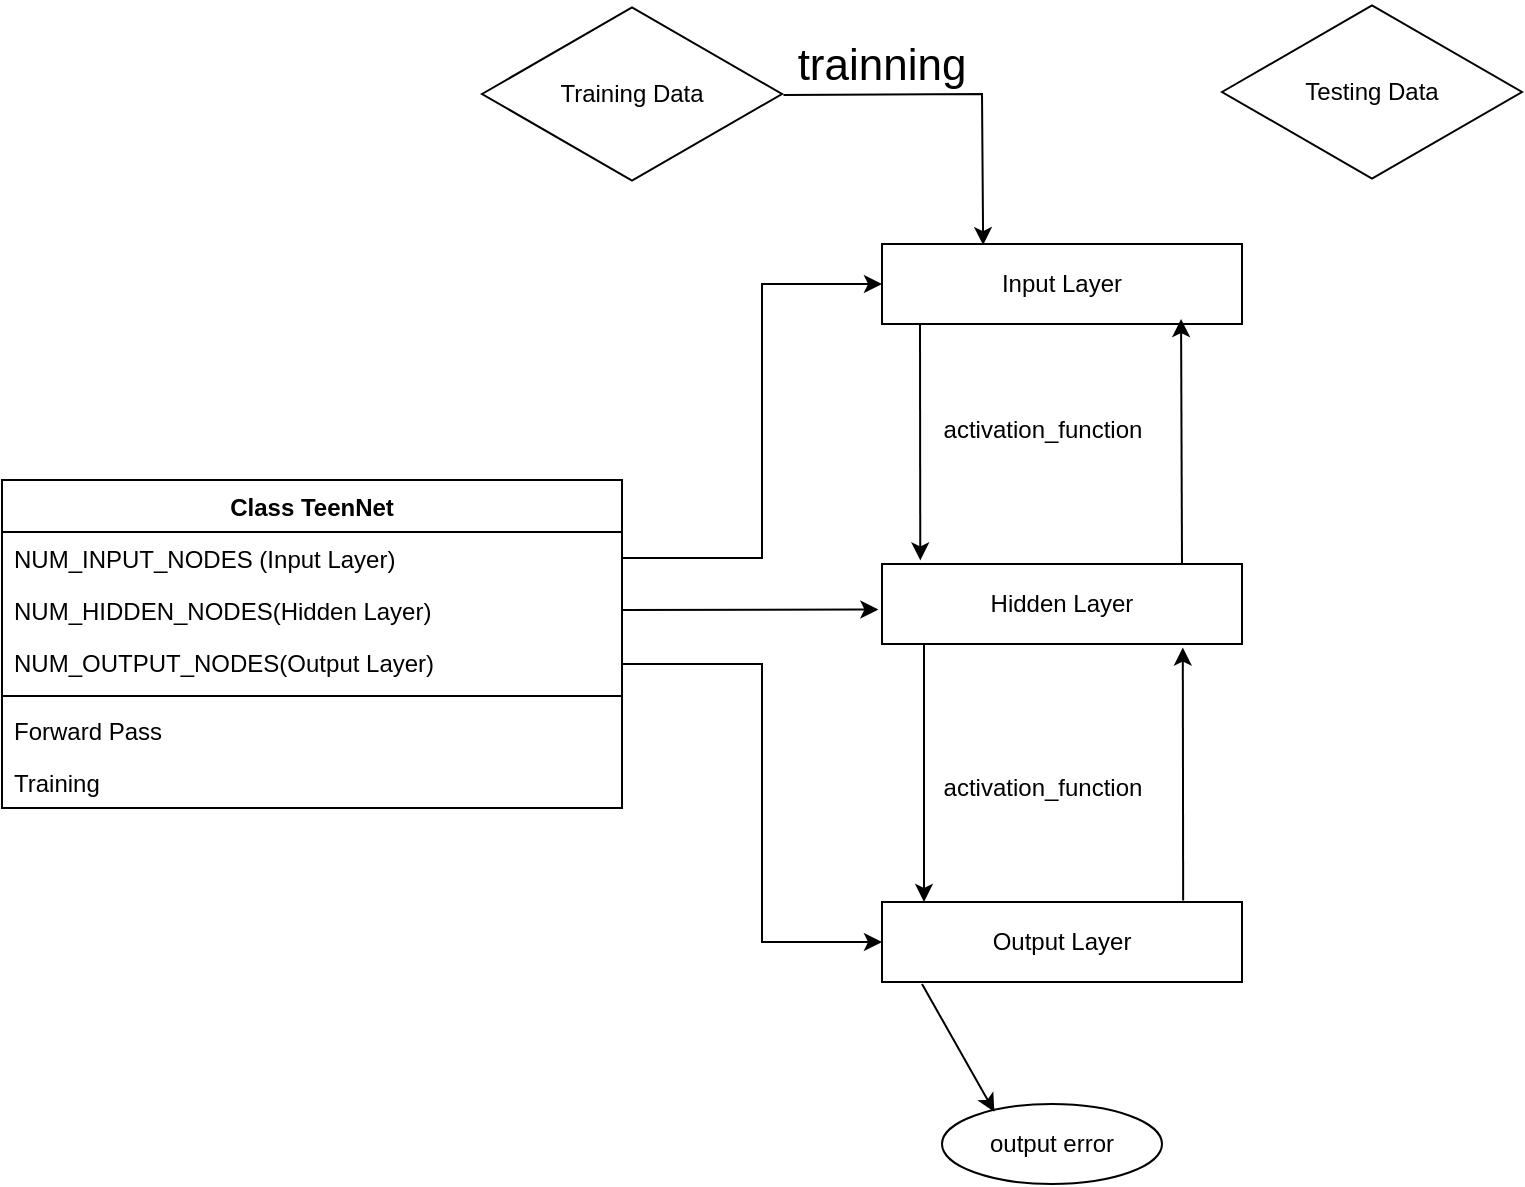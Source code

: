 <mxfile version="22.0.1" type="github">
  <diagram name="Page-1" id="7EuJXuISSeaP34mxk2dR">
    <mxGraphModel dx="1062" dy="609" grid="1" gridSize="10" guides="1" tooltips="1" connect="1" arrows="1" fold="1" page="1" pageScale="1" pageWidth="850" pageHeight="1100" math="0" shadow="0">
      <root>
        <mxCell id="0" />
        <mxCell id="1" parent="0" />
        <mxCell id="03lQB2pr6-yRZ98Ccv8T-5" value="Class TeenNet" style="swimlane;fontStyle=1;align=center;verticalAlign=top;childLayout=stackLayout;horizontal=1;startSize=26;horizontalStack=0;resizeParent=1;resizeParentMax=0;resizeLast=0;collapsible=1;marginBottom=0;whiteSpace=wrap;html=1;" parent="1" vertex="1">
          <mxGeometry x="100" y="418" width="310" height="164" as="geometry" />
        </mxCell>
        <mxCell id="03lQB2pr6-yRZ98Ccv8T-6" value="NUM_INPUT_NODES (Input Layer)&lt;br&gt;" style="text;strokeColor=none;fillColor=none;align=left;verticalAlign=top;spacingLeft=4;spacingRight=4;overflow=hidden;rotatable=0;points=[[0,0.5],[1,0.5]];portConstraint=eastwest;whiteSpace=wrap;html=1;" parent="03lQB2pr6-yRZ98Ccv8T-5" vertex="1">
          <mxGeometry y="26" width="310" height="26" as="geometry" />
        </mxCell>
        <mxCell id="03lQB2pr6-yRZ98Ccv8T-9" value="NUM_HIDDEN_NODES(Hidden Layer)" style="text;strokeColor=none;fillColor=none;align=left;verticalAlign=top;spacingLeft=4;spacingRight=4;overflow=hidden;rotatable=0;points=[[0,0.5],[1,0.5]];portConstraint=eastwest;whiteSpace=wrap;html=1;" parent="03lQB2pr6-yRZ98Ccv8T-5" vertex="1">
          <mxGeometry y="52" width="310" height="26" as="geometry" />
        </mxCell>
        <mxCell id="03lQB2pr6-yRZ98Ccv8T-10" value="NUM_OUTPUT_NODES(Output Layer)" style="text;strokeColor=none;fillColor=none;align=left;verticalAlign=top;spacingLeft=4;spacingRight=4;overflow=hidden;rotatable=0;points=[[0,0.5],[1,0.5]];portConstraint=eastwest;whiteSpace=wrap;html=1;" parent="03lQB2pr6-yRZ98Ccv8T-5" vertex="1">
          <mxGeometry y="78" width="310" height="26" as="geometry" />
        </mxCell>
        <mxCell id="03lQB2pr6-yRZ98Ccv8T-7" value="" style="line;strokeWidth=1;fillColor=none;align=left;verticalAlign=middle;spacingTop=-1;spacingLeft=3;spacingRight=3;rotatable=0;labelPosition=right;points=[];portConstraint=eastwest;strokeColor=inherit;" parent="03lQB2pr6-yRZ98Ccv8T-5" vertex="1">
          <mxGeometry y="104" width="310" height="8" as="geometry" />
        </mxCell>
        <mxCell id="03lQB2pr6-yRZ98Ccv8T-8" value="Forward Pass" style="text;strokeColor=none;fillColor=none;align=left;verticalAlign=top;spacingLeft=4;spacingRight=4;overflow=hidden;rotatable=0;points=[[0,0.5],[1,0.5]];portConstraint=eastwest;whiteSpace=wrap;html=1;" parent="03lQB2pr6-yRZ98Ccv8T-5" vertex="1">
          <mxGeometry y="112" width="310" height="26" as="geometry" />
        </mxCell>
        <mxCell id="03lQB2pr6-yRZ98Ccv8T-11" value="Training" style="text;strokeColor=none;fillColor=none;align=left;verticalAlign=top;spacingLeft=4;spacingRight=4;overflow=hidden;rotatable=0;points=[[0,0.5],[1,0.5]];portConstraint=eastwest;whiteSpace=wrap;html=1;" parent="03lQB2pr6-yRZ98Ccv8T-5" vertex="1">
          <mxGeometry y="138" width="310" height="26" as="geometry" />
        </mxCell>
        <mxCell id="EQpcTwAQ7In7W75dAtEa-1" value="Input Layer" style="rounded=0;whiteSpace=wrap;html=1;" vertex="1" parent="1">
          <mxGeometry x="540" y="300" width="180" height="40" as="geometry" />
        </mxCell>
        <mxCell id="EQpcTwAQ7In7W75dAtEa-2" value="Output Layer" style="rounded=0;whiteSpace=wrap;html=1;" vertex="1" parent="1">
          <mxGeometry x="540" y="629" width="180" height="40" as="geometry" />
        </mxCell>
        <mxCell id="EQpcTwAQ7In7W75dAtEa-3" value="Hidden Layer" style="rounded=0;whiteSpace=wrap;html=1;" vertex="1" parent="1">
          <mxGeometry x="540" y="460" width="180" height="40" as="geometry" />
        </mxCell>
        <mxCell id="EQpcTwAQ7In7W75dAtEa-5" value="Training Data" style="html=1;whiteSpace=wrap;aspect=fixed;shape=isoRectangle;" vertex="1" parent="1">
          <mxGeometry x="340" y="180" width="150" height="90" as="geometry" />
        </mxCell>
        <mxCell id="EQpcTwAQ7In7W75dAtEa-6" value="" style="endArrow=classic;html=1;rounded=0;exitX=1;exitY=0.5;exitDx=0;exitDy=0;entryX=0;entryY=0.5;entryDx=0;entryDy=0;" edge="1" parent="1" source="03lQB2pr6-yRZ98Ccv8T-6" target="EQpcTwAQ7In7W75dAtEa-1">
          <mxGeometry width="50" height="50" relative="1" as="geometry">
            <mxPoint x="450" y="400" as="sourcePoint" />
            <mxPoint x="500" y="350" as="targetPoint" />
            <Array as="points">
              <mxPoint x="480" y="457" />
              <mxPoint x="480" y="320" />
            </Array>
          </mxGeometry>
        </mxCell>
        <mxCell id="EQpcTwAQ7In7W75dAtEa-7" value="" style="endArrow=classic;html=1;rounded=0;exitX=1;exitY=0.5;exitDx=0;exitDy=0;entryX=-0.01;entryY=0.569;entryDx=0;entryDy=0;entryPerimeter=0;" edge="1" parent="1" source="03lQB2pr6-yRZ98Ccv8T-9" target="EQpcTwAQ7In7W75dAtEa-3">
          <mxGeometry width="50" height="50" relative="1" as="geometry">
            <mxPoint x="430" y="470" as="sourcePoint" />
            <mxPoint x="510" y="500" as="targetPoint" />
          </mxGeometry>
        </mxCell>
        <mxCell id="EQpcTwAQ7In7W75dAtEa-8" value="" style="endArrow=classic;html=1;rounded=0;entryX=0;entryY=0.5;entryDx=0;entryDy=0;" edge="1" parent="1" target="EQpcTwAQ7In7W75dAtEa-2">
          <mxGeometry width="50" height="50" relative="1" as="geometry">
            <mxPoint x="410" y="510" as="sourcePoint" />
            <mxPoint x="480" y="420" as="targetPoint" />
            <Array as="points">
              <mxPoint x="480" y="510" />
              <mxPoint x="480" y="649" />
            </Array>
          </mxGeometry>
        </mxCell>
        <mxCell id="EQpcTwAQ7In7W75dAtEa-9" value="" style="endArrow=classic;html=1;rounded=0;exitX=1.005;exitY=0.506;exitDx=0;exitDy=0;exitPerimeter=0;entryX=0.281;entryY=0.014;entryDx=0;entryDy=0;entryPerimeter=0;" edge="1" parent="1" source="EQpcTwAQ7In7W75dAtEa-5" target="EQpcTwAQ7In7W75dAtEa-1">
          <mxGeometry width="50" height="50" relative="1" as="geometry">
            <mxPoint x="520" y="230" as="sourcePoint" />
            <mxPoint x="600" y="223" as="targetPoint" />
            <Array as="points">
              <mxPoint x="590" y="225" />
            </Array>
          </mxGeometry>
        </mxCell>
        <mxCell id="EQpcTwAQ7In7W75dAtEa-10" value="&lt;font style=&quot;font-size: 22px;&quot;&gt;trainning&lt;/font&gt;" style="text;html=1;strokeColor=none;fillColor=none;align=center;verticalAlign=middle;whiteSpace=wrap;rounded=0;" vertex="1" parent="1">
          <mxGeometry x="510" y="196" width="60" height="30" as="geometry" />
        </mxCell>
        <mxCell id="EQpcTwAQ7In7W75dAtEa-11" value="" style="endArrow=classic;html=1;rounded=0;entryX=0.274;entryY=-0.045;entryDx=0;entryDy=0;entryPerimeter=0;" edge="1" parent="1">
          <mxGeometry width="50" height="50" relative="1" as="geometry">
            <mxPoint x="559" y="340" as="sourcePoint" />
            <mxPoint x="559.14" y="458.2" as="targetPoint" />
          </mxGeometry>
        </mxCell>
        <mxCell id="EQpcTwAQ7In7W75dAtEa-12" value="" style="endArrow=classic;html=1;rounded=0;entryX=0.723;entryY=0.938;entryDx=0;entryDy=0;entryPerimeter=0;" edge="1" parent="1">
          <mxGeometry width="50" height="50" relative="1" as="geometry">
            <mxPoint x="690" y="460" as="sourcePoint" />
            <mxPoint x="689.53" y="337.52" as="targetPoint" />
          </mxGeometry>
        </mxCell>
        <mxCell id="EQpcTwAQ7In7W75dAtEa-13" value="" style="endArrow=classic;html=1;rounded=0;entryX=0.25;entryY=0;entryDx=0;entryDy=0;exitX=0.25;exitY=1;exitDx=0;exitDy=0;" edge="1" parent="1">
          <mxGeometry width="50" height="50" relative="1" as="geometry">
            <mxPoint x="561" y="500" as="sourcePoint" />
            <mxPoint x="561" y="629" as="targetPoint" />
          </mxGeometry>
        </mxCell>
        <mxCell id="EQpcTwAQ7In7W75dAtEa-14" value="" style="endArrow=classic;html=1;rounded=0;entryX=0.73;entryY=1.044;entryDx=0;entryDy=0;entryPerimeter=0;exitX=0.731;exitY=-0.019;exitDx=0;exitDy=0;exitPerimeter=0;" edge="1" parent="1">
          <mxGeometry width="50" height="50" relative="1" as="geometry">
            <mxPoint x="690.58" y="628.24" as="sourcePoint" />
            <mxPoint x="690.4" y="501.76" as="targetPoint" />
          </mxGeometry>
        </mxCell>
        <mxCell id="EQpcTwAQ7In7W75dAtEa-15" value="Testing Data" style="html=1;whiteSpace=wrap;aspect=fixed;shape=isoRectangle;" vertex="1" parent="1">
          <mxGeometry x="710" y="179" width="150" height="90" as="geometry" />
        </mxCell>
        <mxCell id="EQpcTwAQ7In7W75dAtEa-16" value="activation_function" style="text;html=1;align=center;verticalAlign=middle;resizable=0;points=[];autosize=1;strokeColor=none;fillColor=none;" vertex="1" parent="1">
          <mxGeometry x="560" y="378" width="120" height="30" as="geometry" />
        </mxCell>
        <mxCell id="EQpcTwAQ7In7W75dAtEa-17" value="activation_function" style="text;html=1;align=center;verticalAlign=middle;resizable=0;points=[];autosize=1;strokeColor=none;fillColor=none;" vertex="1" parent="1">
          <mxGeometry x="560" y="557" width="120" height="30" as="geometry" />
        </mxCell>
        <mxCell id="EQpcTwAQ7In7W75dAtEa-18" value="output error" style="ellipse;whiteSpace=wrap;html=1;" vertex="1" parent="1">
          <mxGeometry x="570" y="730" width="110" height="40" as="geometry" />
        </mxCell>
        <mxCell id="EQpcTwAQ7In7W75dAtEa-19" value="" style="endArrow=classic;html=1;rounded=0;entryX=0.238;entryY=0.097;entryDx=0;entryDy=0;entryPerimeter=0;" edge="1" parent="1" target="EQpcTwAQ7In7W75dAtEa-18">
          <mxGeometry width="50" height="50" relative="1" as="geometry">
            <mxPoint x="560" y="670" as="sourcePoint" />
            <mxPoint x="550" y="680" as="targetPoint" />
          </mxGeometry>
        </mxCell>
      </root>
    </mxGraphModel>
  </diagram>
</mxfile>
